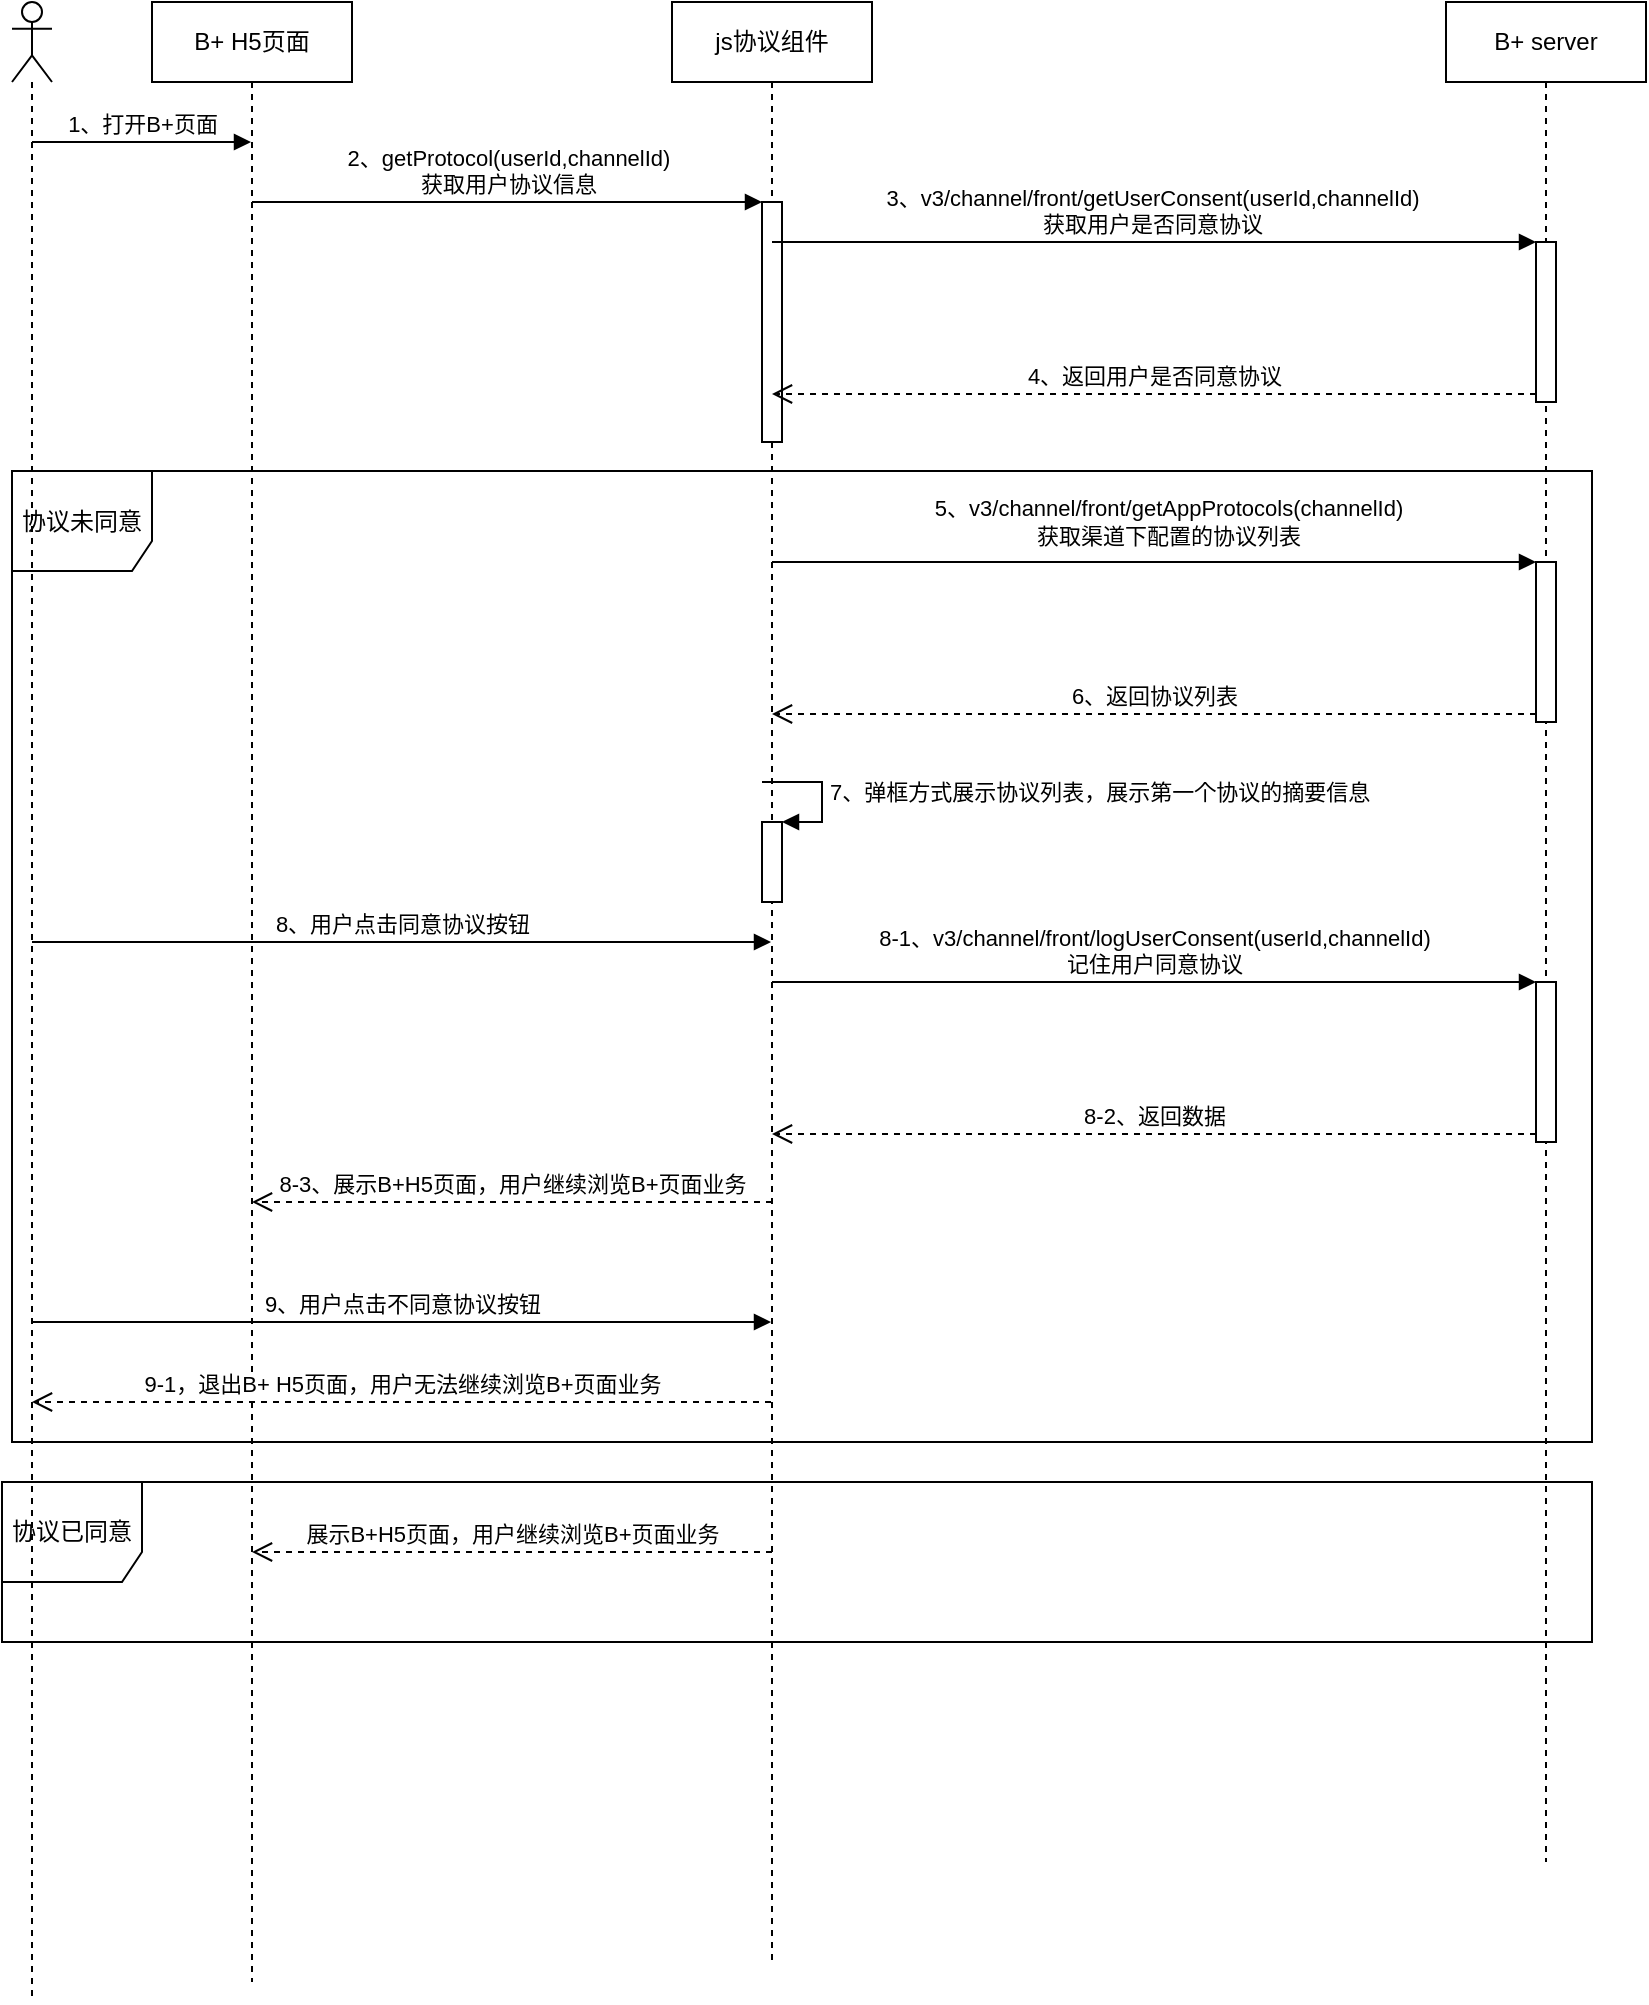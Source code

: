 <mxfile version="18.0.2" type="github">
  <diagram id="K3tmlPcJPp-kzl6AVQyI" name="BBC授权流程">
    <mxGraphModel dx="1038" dy="575" grid="1" gridSize="10" guides="1" tooltips="1" connect="1" arrows="1" fold="1" page="1" pageScale="1" pageWidth="827" pageHeight="1169" math="0" shadow="0">
      <root>
        <mxCell id="0" />
        <mxCell id="1" parent="0" />
        <mxCell id="IdbaqCRXDyQclCI0tgIo-1" value="协议已同意" style="shape=umlFrame;whiteSpace=wrap;html=1;width=70;height=50;" vertex="1" parent="1">
          <mxGeometry x="5" y="820" width="795" height="80" as="geometry" />
        </mxCell>
        <mxCell id="IdbaqCRXDyQclCI0tgIo-2" value="协议未同意" style="shape=umlFrame;whiteSpace=wrap;html=1;width=70;height=50;" vertex="1" parent="1">
          <mxGeometry x="10" y="314.5" width="790" height="485.5" as="geometry" />
        </mxCell>
        <mxCell id="IdbaqCRXDyQclCI0tgIo-3" value="" style="shape=umlLifeline;participant=umlActor;perimeter=lifelinePerimeter;whiteSpace=wrap;html=1;container=1;collapsible=0;recursiveResize=0;verticalAlign=top;spacingTop=36;outlineConnect=0;" vertex="1" parent="1">
          <mxGeometry x="10" y="80" width="20" height="1000" as="geometry" />
        </mxCell>
        <mxCell id="IdbaqCRXDyQclCI0tgIo-4" value="1、打开B+页面" style="html=1;verticalAlign=bottom;endArrow=block;rounded=0;" edge="1" parent="IdbaqCRXDyQclCI0tgIo-3" target="IdbaqCRXDyQclCI0tgIo-7">
          <mxGeometry width="80" relative="1" as="geometry">
            <mxPoint x="10" y="70" as="sourcePoint" />
            <mxPoint x="90" y="70" as="targetPoint" />
          </mxGeometry>
        </mxCell>
        <mxCell id="IdbaqCRXDyQclCI0tgIo-5" value="8、用户点击同意协议按钮" style="html=1;verticalAlign=bottom;endArrow=block;rounded=0;" edge="1" parent="IdbaqCRXDyQclCI0tgIo-3" target="IdbaqCRXDyQclCI0tgIo-8">
          <mxGeometry width="80" relative="1" as="geometry">
            <mxPoint x="10" y="470" as="sourcePoint" />
            <mxPoint x="90" y="470" as="targetPoint" />
          </mxGeometry>
        </mxCell>
        <mxCell id="IdbaqCRXDyQclCI0tgIo-6" value="9、用户点击不同意协议按钮" style="html=1;verticalAlign=bottom;endArrow=block;rounded=0;" edge="1" parent="IdbaqCRXDyQclCI0tgIo-3" target="IdbaqCRXDyQclCI0tgIo-8">
          <mxGeometry width="80" relative="1" as="geometry">
            <mxPoint x="10" y="660" as="sourcePoint" />
            <mxPoint x="90" y="660" as="targetPoint" />
          </mxGeometry>
        </mxCell>
        <mxCell id="IdbaqCRXDyQclCI0tgIo-7" value="B+ H5页面" style="shape=umlLifeline;perimeter=lifelinePerimeter;whiteSpace=wrap;html=1;container=1;collapsible=0;recursiveResize=0;outlineConnect=0;" vertex="1" parent="1">
          <mxGeometry x="80" y="80" width="100" height="990" as="geometry" />
        </mxCell>
        <mxCell id="IdbaqCRXDyQclCI0tgIo-8" value="js协议组件" style="shape=umlLifeline;perimeter=lifelinePerimeter;whiteSpace=wrap;html=1;container=1;collapsible=0;recursiveResize=0;outlineConnect=0;" vertex="1" parent="1">
          <mxGeometry x="340" y="80" width="100" height="980" as="geometry" />
        </mxCell>
        <mxCell id="IdbaqCRXDyQclCI0tgIo-9" value="" style="html=1;points=[];perimeter=orthogonalPerimeter;" vertex="1" parent="IdbaqCRXDyQclCI0tgIo-8">
          <mxGeometry x="45" y="100" width="10" height="120" as="geometry" />
        </mxCell>
        <mxCell id="IdbaqCRXDyQclCI0tgIo-10" value="" style="html=1;points=[];perimeter=orthogonalPerimeter;" vertex="1" parent="IdbaqCRXDyQclCI0tgIo-8">
          <mxGeometry x="45" y="410" width="10" height="40" as="geometry" />
        </mxCell>
        <mxCell id="IdbaqCRXDyQclCI0tgIo-11" value="7、弹框方式展示协议列表，展示第一个协议的摘要信息" style="edgeStyle=orthogonalEdgeStyle;html=1;align=left;spacingLeft=2;endArrow=block;rounded=0;entryX=1;entryY=0;" edge="1" parent="IdbaqCRXDyQclCI0tgIo-8" target="IdbaqCRXDyQclCI0tgIo-10">
          <mxGeometry relative="1" as="geometry">
            <mxPoint x="45" y="390" as="sourcePoint" />
            <Array as="points">
              <mxPoint x="75" y="390" />
            </Array>
          </mxGeometry>
        </mxCell>
        <mxCell id="IdbaqCRXDyQclCI0tgIo-12" value="B+ server" style="shape=umlLifeline;perimeter=lifelinePerimeter;whiteSpace=wrap;html=1;container=1;collapsible=0;recursiveResize=0;outlineConnect=0;" vertex="1" parent="1">
          <mxGeometry x="727" y="80" width="100" height="930" as="geometry" />
        </mxCell>
        <mxCell id="IdbaqCRXDyQclCI0tgIo-13" value="" style="html=1;points=[];perimeter=orthogonalPerimeter;" vertex="1" parent="IdbaqCRXDyQclCI0tgIo-12">
          <mxGeometry x="45" y="120" width="10" height="80" as="geometry" />
        </mxCell>
        <mxCell id="IdbaqCRXDyQclCI0tgIo-14" value="" style="html=1;points=[];perimeter=orthogonalPerimeter;" vertex="1" parent="IdbaqCRXDyQclCI0tgIo-12">
          <mxGeometry x="45" y="280" width="10" height="80" as="geometry" />
        </mxCell>
        <mxCell id="IdbaqCRXDyQclCI0tgIo-15" value="" style="html=1;points=[];perimeter=orthogonalPerimeter;" vertex="1" parent="IdbaqCRXDyQclCI0tgIo-12">
          <mxGeometry x="45" y="490" width="10" height="80" as="geometry" />
        </mxCell>
        <mxCell id="IdbaqCRXDyQclCI0tgIo-16" value="2、getProtocol(userId,channelId)&lt;br&gt;获取用户协议信息" style="html=1;verticalAlign=bottom;endArrow=block;entryX=0;entryY=0;rounded=0;" edge="1" parent="1" source="IdbaqCRXDyQclCI0tgIo-7" target="IdbaqCRXDyQclCI0tgIo-9">
          <mxGeometry relative="1" as="geometry">
            <mxPoint x="315" y="160" as="sourcePoint" />
          </mxGeometry>
        </mxCell>
        <mxCell id="IdbaqCRXDyQclCI0tgIo-17" value="&lt;br&gt;3、v3/channel/front/getUserConsent(userId,channelId)&lt;br&gt;获取用户是否同意协议" style="html=1;verticalAlign=bottom;endArrow=block;entryX=0;entryY=0;rounded=0;" edge="1" parent="1" source="IdbaqCRXDyQclCI0tgIo-8" target="IdbaqCRXDyQclCI0tgIo-13">
          <mxGeometry x="-0.004" relative="1" as="geometry">
            <mxPoint x="505" y="180" as="sourcePoint" />
            <mxPoint as="offset" />
          </mxGeometry>
        </mxCell>
        <mxCell id="IdbaqCRXDyQclCI0tgIo-18" value="4、返回用户是否同意协议" style="html=1;verticalAlign=bottom;endArrow=open;dashed=1;endSize=8;exitX=0;exitY=0.95;rounded=0;" edge="1" parent="1" source="IdbaqCRXDyQclCI0tgIo-13" target="IdbaqCRXDyQclCI0tgIo-8">
          <mxGeometry relative="1" as="geometry">
            <mxPoint x="505" y="256" as="targetPoint" />
          </mxGeometry>
        </mxCell>
        <mxCell id="IdbaqCRXDyQclCI0tgIo-19" value="" style="html=1;verticalAlign=bottom;endArrow=block;entryX=0;entryY=0;rounded=0;" edge="1" parent="1" source="IdbaqCRXDyQclCI0tgIo-8" target="IdbaqCRXDyQclCI0tgIo-14">
          <mxGeometry relative="1" as="geometry">
            <mxPoint x="505" y="300" as="sourcePoint" />
          </mxGeometry>
        </mxCell>
        <mxCell id="IdbaqCRXDyQclCI0tgIo-20" value="5、v3/channel/front/getAppProtocols(channelId)&lt;br&gt;获取渠道下配置的协议列表" style="edgeLabel;html=1;align=center;verticalAlign=middle;resizable=0;points=[];" vertex="1" connectable="0" parent="IdbaqCRXDyQclCI0tgIo-19">
          <mxGeometry x="-0.081" y="2" relative="1" as="geometry">
            <mxPoint x="22" y="-18" as="offset" />
          </mxGeometry>
        </mxCell>
        <mxCell id="IdbaqCRXDyQclCI0tgIo-21" value="6、返回协议列表" style="html=1;verticalAlign=bottom;endArrow=open;dashed=1;endSize=8;exitX=0;exitY=0.95;rounded=0;" edge="1" parent="1" source="IdbaqCRXDyQclCI0tgIo-14" target="IdbaqCRXDyQclCI0tgIo-8">
          <mxGeometry relative="1" as="geometry">
            <mxPoint x="505" y="376" as="targetPoint" />
          </mxGeometry>
        </mxCell>
        <mxCell id="IdbaqCRXDyQclCI0tgIo-22" value="8-1、v3/channel/front/logUserConsent(userId,channelId)&lt;br&gt;记住用户同意协议" style="html=1;verticalAlign=bottom;endArrow=block;entryX=0;entryY=0;rounded=0;" edge="1" parent="1" source="IdbaqCRXDyQclCI0tgIo-8" target="IdbaqCRXDyQclCI0tgIo-15">
          <mxGeometry relative="1" as="geometry">
            <mxPoint x="702" y="570" as="sourcePoint" />
          </mxGeometry>
        </mxCell>
        <mxCell id="IdbaqCRXDyQclCI0tgIo-23" value="8-2、返回数据" style="html=1;verticalAlign=bottom;endArrow=open;dashed=1;endSize=8;exitX=0;exitY=0.95;rounded=0;" edge="1" parent="1" source="IdbaqCRXDyQclCI0tgIo-15" target="IdbaqCRXDyQclCI0tgIo-8">
          <mxGeometry relative="1" as="geometry">
            <mxPoint x="702" y="646" as="targetPoint" />
          </mxGeometry>
        </mxCell>
        <mxCell id="IdbaqCRXDyQclCI0tgIo-24" value="8-3、展示B+H5页面，用户继续浏览B+页面业务" style="html=1;verticalAlign=bottom;endArrow=open;dashed=1;endSize=8;rounded=0;" edge="1" parent="1" target="IdbaqCRXDyQclCI0tgIo-7">
          <mxGeometry relative="1" as="geometry">
            <mxPoint x="390" y="680" as="sourcePoint" />
            <mxPoint x="310" y="680" as="targetPoint" />
          </mxGeometry>
        </mxCell>
        <mxCell id="IdbaqCRXDyQclCI0tgIo-25" value="9-1，退出B+ H5页面，用户无法继续浏览B+页面业务" style="html=1;verticalAlign=bottom;endArrow=open;dashed=1;endSize=8;rounded=0;" edge="1" parent="1" source="IdbaqCRXDyQclCI0tgIo-8" target="IdbaqCRXDyQclCI0tgIo-3">
          <mxGeometry relative="1" as="geometry">
            <mxPoint x="390" y="770" as="sourcePoint" />
            <mxPoint x="310" y="770" as="targetPoint" />
            <Array as="points">
              <mxPoint x="230" y="780" />
            </Array>
          </mxGeometry>
        </mxCell>
        <mxCell id="IdbaqCRXDyQclCI0tgIo-26" value="展示B+H5页面，用户继续浏览B+页面业务" style="html=1;verticalAlign=bottom;endArrow=open;dashed=1;endSize=8;rounded=0;" edge="1" parent="1" target="IdbaqCRXDyQclCI0tgIo-7">
          <mxGeometry relative="1" as="geometry">
            <mxPoint x="390" y="855" as="sourcePoint" />
            <mxPoint x="149.5" y="855" as="targetPoint" />
          </mxGeometry>
        </mxCell>
      </root>
    </mxGraphModel>
  </diagram>
</mxfile>
